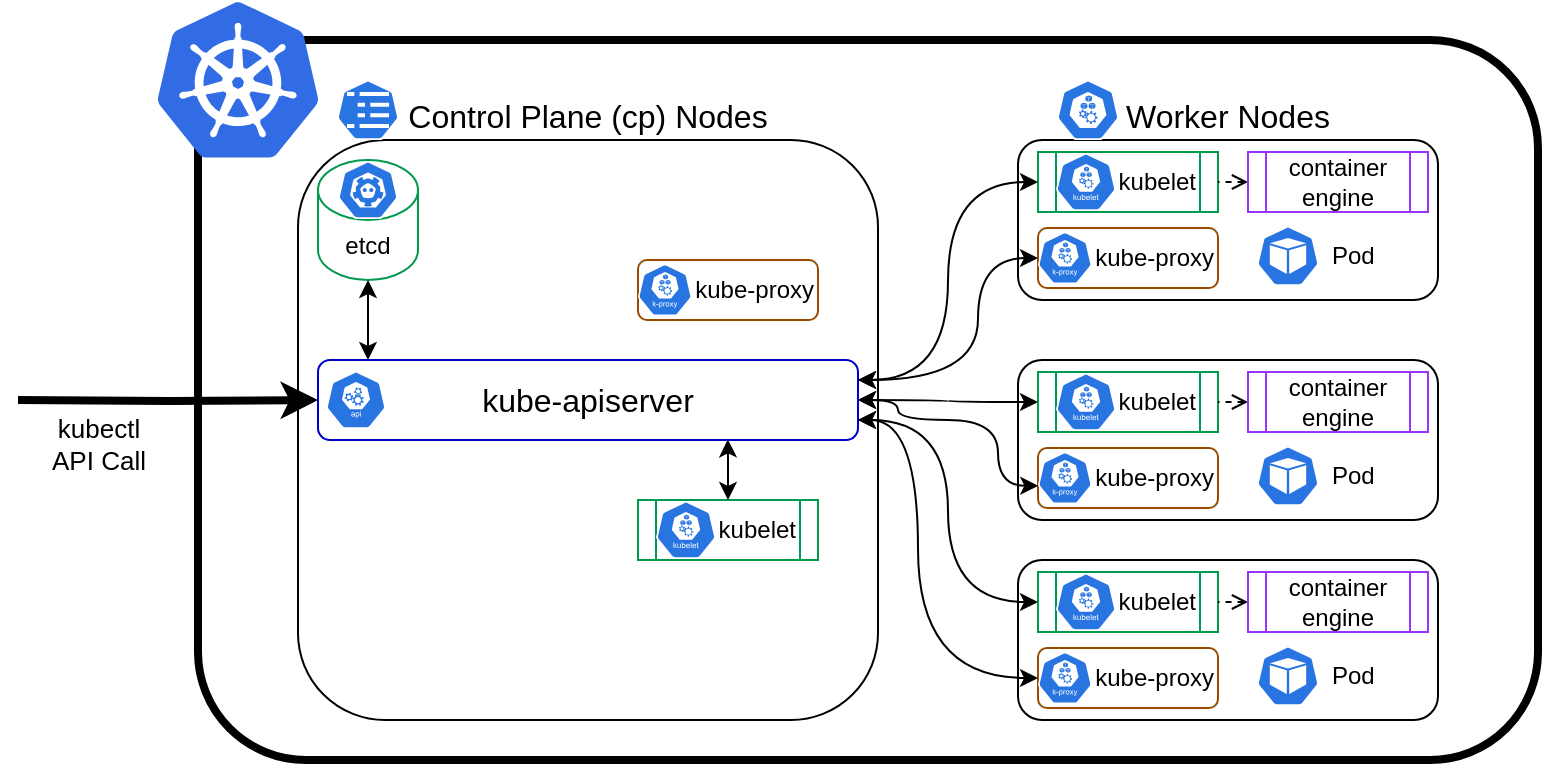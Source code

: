<mxfile version="21.5.1" type="device">
  <diagram name="Page-1" id="EP78m_guM2NGAbF6yLtC">
    <mxGraphModel dx="776" dy="712" grid="1" gridSize="10" guides="1" tooltips="1" connect="1" arrows="1" fold="1" page="1" pageScale="1" pageWidth="827" pageHeight="1169" math="0" shadow="0">
      <root>
        <mxCell id="0" />
        <mxCell id="1" value="Background" style="locked=1;" parent="0" />
        <mxCell id="VF-F0CnbNoAk2hL9MY8E-5" value="" style="whiteSpace=wrap;html=1;rounded=1;strokeWidth=4;" vertex="1" parent="1">
          <mxGeometry x="140" y="60" width="670" height="360" as="geometry" />
        </mxCell>
        <mxCell id="VF-F0CnbNoAk2hL9MY8E-6" value="" style="image;sketch=0;html=1;points=[];align=center;fontSize=12;image=img/lib/mscae/Kubernetes.svg;aspect=fixed;" vertex="1" parent="1">
          <mxGeometry x="120" y="40" width="80" height="80" as="geometry" />
        </mxCell>
        <mxCell id="VF-F0CnbNoAk2hL9MY8E-1" value="ControlPlane" style="locked=1;" parent="0" />
        <mxCell id="VF-F0CnbNoAk2hL9MY8E-7" value="Control Plane (cp) Nodes" style="whiteSpace=wrap;html=1;rounded=1;labelPosition=center;verticalLabelPosition=top;align=center;verticalAlign=bottom;fontSize=16;" vertex="1" parent="VF-F0CnbNoAk2hL9MY8E-1">
          <mxGeometry x="190" y="110" width="290" height="290" as="geometry" />
        </mxCell>
        <mxCell id="VF-F0CnbNoAk2hL9MY8E-117" value="" style="sketch=0;html=1;dashed=0;whitespace=wrap;fillColor=#2875E2;strokeColor=#ffffff;points=[[0.005,0.63,0],[0.1,0.2,0],[0.9,0.2,0],[0.5,0,0],[0.995,0.63,0],[0.72,0.99,0],[0.5,1,0],[0.28,0.99,0]];verticalLabelPosition=bottom;align=center;verticalAlign=top;shape=mxgraph.kubernetes.icon;prIcon=cm" vertex="1" parent="VF-F0CnbNoAk2hL9MY8E-1">
          <mxGeometry x="200" y="80" width="50" height="30" as="geometry" />
        </mxCell>
        <mxCell id="VF-F0CnbNoAk2hL9MY8E-2" value="WorkerNodes" style="locked=1;" parent="0" />
        <mxCell id="VF-F0CnbNoAk2hL9MY8E-8" value="Worker Nodes" style="whiteSpace=wrap;html=1;rounded=1;labelPosition=center;verticalLabelPosition=top;align=center;verticalAlign=bottom;fontSize=16;" vertex="1" parent="VF-F0CnbNoAk2hL9MY8E-2">
          <mxGeometry x="550" y="110" width="210" height="80" as="geometry" />
        </mxCell>
        <mxCell id="VF-F0CnbNoAk2hL9MY8E-9" value="" style="whiteSpace=wrap;html=1;rounded=1;" vertex="1" parent="VF-F0CnbNoAk2hL9MY8E-2">
          <mxGeometry x="550" y="320" width="210" height="80" as="geometry" />
        </mxCell>
        <mxCell id="VF-F0CnbNoAk2hL9MY8E-10" value="" style="whiteSpace=wrap;html=1;rounded=1;" vertex="1" parent="VF-F0CnbNoAk2hL9MY8E-2">
          <mxGeometry x="550" y="220" width="210" height="80" as="geometry" />
        </mxCell>
        <mxCell id="VF-F0CnbNoAk2hL9MY8E-116" value="" style="sketch=0;html=1;dashed=0;whitespace=wrap;fillColor=#2875E2;strokeColor=#ffffff;points=[[0.005,0.63,0],[0.1,0.2,0],[0.9,0.2,0],[0.5,0,0],[0.995,0.63,0],[0.72,0.99,0],[0.5,1,0],[0.28,0.99,0]];verticalLabelPosition=bottom;align=center;verticalAlign=top;shape=mxgraph.kubernetes.icon;prIcon=node" vertex="1" parent="VF-F0CnbNoAk2hL9MY8E-2">
          <mxGeometry x="560" y="80" width="50" height="30" as="geometry" />
        </mxCell>
        <mxCell id="VF-F0CnbNoAk2hL9MY8E-16" value="kube-apiserver" style="locked=1;" parent="0" />
        <mxCell id="VF-F0CnbNoAk2hL9MY8E-11" value="&lt;font style=&quot;font-size: 16px;&quot;&gt;kube-apiserver&lt;/font&gt;" style="whiteSpace=wrap;html=1;rounded=1;strokeColor=#0000CC;labelPosition=center;verticalLabelPosition=middle;align=center;verticalAlign=middle;" vertex="1" parent="VF-F0CnbNoAk2hL9MY8E-16">
          <mxGeometry x="200" y="220" width="270" height="40" as="geometry" />
        </mxCell>
        <mxCell id="VF-F0CnbNoAk2hL9MY8E-20" value="" style="sketch=0;html=1;dashed=0;whitespace=wrap;fillColor=#2875E2;strokeColor=#ffffff;points=[[0.005,0.63,0],[0.1,0.2,0],[0.9,0.2,0],[0.5,0,0],[0.995,0.63,0],[0.72,0.99,0],[0.5,1,0],[0.28,0.99,0]];verticalLabelPosition=bottom;align=center;verticalAlign=top;shape=mxgraph.kubernetes.icon;prIcon=api" vertex="1" parent="VF-F0CnbNoAk2hL9MY8E-16">
          <mxGeometry x="204" y="225" width="30" height="30" as="geometry" />
        </mxCell>
        <mxCell id="VF-F0CnbNoAk2hL9MY8E-17" value="etcd" style="locked=1;" parent="0" />
        <mxCell id="VF-F0CnbNoAk2hL9MY8E-12" value="etcd" style="shape=cylinder3;whiteSpace=wrap;html=1;boundedLbl=1;backgroundOutline=1;size=15;strokeColor=#00994D;" vertex="1" parent="VF-F0CnbNoAk2hL9MY8E-17">
          <mxGeometry x="200" y="120" width="50" height="60" as="geometry" />
        </mxCell>
        <mxCell id="VF-F0CnbNoAk2hL9MY8E-13" style="edgeStyle=orthogonalEdgeStyle;rounded=0;orthogonalLoop=1;jettySize=auto;html=1;startArrow=classic;startFill=1;" edge="1" parent="VF-F0CnbNoAk2hL9MY8E-17" source="VF-F0CnbNoAk2hL9MY8E-12">
          <mxGeometry relative="1" as="geometry">
            <mxPoint x="225" y="220" as="targetPoint" />
          </mxGeometry>
        </mxCell>
        <mxCell id="VF-F0CnbNoAk2hL9MY8E-21" value="" style="sketch=0;html=1;dashed=0;whitespace=wrap;fillColor=#2875E2;strokeColor=#ffffff;points=[[0.005,0.63,0],[0.1,0.2,0],[0.9,0.2,0],[0.5,0,0],[0.995,0.63,0],[0.72,0.99,0],[0.5,1,0],[0.28,0.99,0]];verticalLabelPosition=bottom;align=center;verticalAlign=top;shape=mxgraph.kubernetes.icon;prIcon=etcd" vertex="1" parent="VF-F0CnbNoAk2hL9MY8E-17">
          <mxGeometry x="210" y="120" width="30" height="30" as="geometry" />
        </mxCell>
        <mxCell id="VF-F0CnbNoAk2hL9MY8E-19" value="kubectl" style="locked=1;" parent="0" />
        <mxCell id="VF-F0CnbNoAk2hL9MY8E-15" style="edgeStyle=orthogonalEdgeStyle;rounded=0;orthogonalLoop=1;jettySize=auto;html=1;entryX=0;entryY=0.5;entryDx=0;entryDy=0;strokeWidth=4;" edge="1" parent="VF-F0CnbNoAk2hL9MY8E-19" target="VF-F0CnbNoAk2hL9MY8E-11">
          <mxGeometry relative="1" as="geometry">
            <mxPoint x="50" y="240" as="sourcePoint" />
          </mxGeometry>
        </mxCell>
        <mxCell id="VF-F0CnbNoAk2hL9MY8E-18" value="kubectl&lt;br style=&quot;font-size: 13px;&quot;&gt;API Call" style="edgeLabel;html=1;align=center;verticalAlign=top;resizable=0;points=[];labelPosition=center;verticalLabelPosition=bottom;fontSize=13;" vertex="1" connectable="0" parent="VF-F0CnbNoAk2hL9MY8E-15">
          <mxGeometry x="-0.32" y="-2" relative="1" as="geometry">
            <mxPoint x="-11" y="-2" as="offset" />
          </mxGeometry>
        </mxCell>
        <mxCell id="VF-F0CnbNoAk2hL9MY8E-23" value="kube-controller-manager" style="locked=1;" parent="0" visible="0" />
        <mxCell id="VF-F0CnbNoAk2hL9MY8E-25" value="" style="group" vertex="1" connectable="0" parent="VF-F0CnbNoAk2hL9MY8E-23">
          <mxGeometry x="280" y="130" width="150" height="40" as="geometry" />
        </mxCell>
        <mxCell id="VF-F0CnbNoAk2hL9MY8E-22" value="kube-control-manager" style="whiteSpace=wrap;html=1;rounded=1;align=right;" vertex="1" parent="VF-F0CnbNoAk2hL9MY8E-25">
          <mxGeometry width="150" height="30" as="geometry" />
        </mxCell>
        <mxCell id="VF-F0CnbNoAk2hL9MY8E-24" value="" style="sketch=0;html=1;dashed=0;whitespace=wrap;fillColor=#2875E2;strokeColor=#ffffff;points=[[0.005,0.63,0],[0.1,0.2,0],[0.9,0.2,0],[0.5,0,0],[0.995,0.63,0],[0.72,0.99,0],[0.5,1,0],[0.28,0.99,0]];verticalLabelPosition=bottom;align=center;verticalAlign=top;shape=mxgraph.kubernetes.icon;prIcon=c_m" vertex="1" parent="VF-F0CnbNoAk2hL9MY8E-25">
          <mxGeometry width="30" height="30" as="geometry" />
        </mxCell>
        <mxCell id="VF-F0CnbNoAk2hL9MY8E-39" style="edgeStyle=orthogonalEdgeStyle;rounded=0;orthogonalLoop=1;jettySize=auto;html=1;entryX=0.435;entryY=0;entryDx=0;entryDy=0;entryPerimeter=0;startArrow=classic;startFill=1;exitX=0.25;exitY=1;exitDx=0;exitDy=0;" edge="1" parent="VF-F0CnbNoAk2hL9MY8E-23" source="VF-F0CnbNoAk2hL9MY8E-22" target="VF-F0CnbNoAk2hL9MY8E-11">
          <mxGeometry relative="1" as="geometry" />
        </mxCell>
        <mxCell id="VF-F0CnbNoAk2hL9MY8E-26" value="kube-scheduler" style="locked=1;" parent="0" visible="0" />
        <mxCell id="VF-F0CnbNoAk2hL9MY8E-29" value="" style="group" vertex="1" connectable="0" parent="VF-F0CnbNoAk2hL9MY8E-26">
          <mxGeometry x="200" y="290" width="120" height="30" as="geometry" />
        </mxCell>
        <mxCell id="VF-F0CnbNoAk2hL9MY8E-27" value="kube-scheduler" style="whiteSpace=wrap;html=1;rounded=1;align=right;" vertex="1" parent="VF-F0CnbNoAk2hL9MY8E-29">
          <mxGeometry width="120" height="30" as="geometry" />
        </mxCell>
        <mxCell id="VF-F0CnbNoAk2hL9MY8E-28" value="" style="sketch=0;html=1;dashed=0;whitespace=wrap;fillColor=#2875E2;strokeColor=#ffffff;points=[[0.005,0.63,0],[0.1,0.2,0],[0.9,0.2,0],[0.5,0,0],[0.995,0.63,0],[0.72,0.99,0],[0.5,1,0],[0.28,0.99,0]];verticalLabelPosition=bottom;align=center;verticalAlign=top;shape=mxgraph.kubernetes.icon;prIcon=sched" vertex="1" parent="VF-F0CnbNoAk2hL9MY8E-29">
          <mxGeometry width="30" height="30" as="geometry" />
        </mxCell>
        <mxCell id="VF-F0CnbNoAk2hL9MY8E-30" style="edgeStyle=orthogonalEdgeStyle;rounded=0;orthogonalLoop=1;jettySize=auto;html=1;entryX=0.219;entryY=0.95;entryDx=0;entryDy=0;entryPerimeter=0;startArrow=classic;startFill=1;" edge="1" parent="VF-F0CnbNoAk2hL9MY8E-26" source="VF-F0CnbNoAk2hL9MY8E-27" target="VF-F0CnbNoAk2hL9MY8E-11">
          <mxGeometry relative="1" as="geometry" />
        </mxCell>
        <mxCell id="VF-F0CnbNoAk2hL9MY8E-34" value="cloud-controller-manager" style="locked=1;" parent="0" visible="0" />
        <mxCell id="VF-F0CnbNoAk2hL9MY8E-37" style="edgeStyle=orthogonalEdgeStyle;rounded=0;orthogonalLoop=1;jettySize=auto;html=1;entryX=0.5;entryY=1;entryDx=0;entryDy=0;startArrow=classic;startFill=1;dashed=1;exitX=0.844;exitY=0;exitDx=0;exitDy=0;exitPerimeter=0;" edge="1" parent="VF-F0CnbNoAk2hL9MY8E-34" source="VF-F0CnbNoAk2hL9MY8E-35" target="VF-F0CnbNoAk2hL9MY8E-11">
          <mxGeometry relative="1" as="geometry" />
        </mxCell>
        <mxCell id="VF-F0CnbNoAk2hL9MY8E-38" value="" style="group" vertex="1" connectable="0" parent="VF-F0CnbNoAk2hL9MY8E-34">
          <mxGeometry x="200" y="340" width="160" height="30" as="geometry" />
        </mxCell>
        <mxCell id="VF-F0CnbNoAk2hL9MY8E-35" value="cloud-control-manager" style="rounded=1;whiteSpace=wrap;html=1;align=right;dashed=1;" vertex="1" parent="VF-F0CnbNoAk2hL9MY8E-38">
          <mxGeometry width="160" height="30" as="geometry" />
        </mxCell>
        <mxCell id="VF-F0CnbNoAk2hL9MY8E-36" value="" style="sketch=0;html=1;dashed=1;whitespace=wrap;fillColor=#2875E2;strokeColor=#ffffff;points=[[0.005,0.63,0],[0.1,0.2,0],[0.9,0.2,0],[0.5,0,0],[0.995,0.63,0],[0.72,0.99,0],[0.5,1,0],[0.28,0.99,0]];verticalLabelPosition=bottom;align=center;verticalAlign=top;shape=mxgraph.kubernetes.icon;prIcon=c_c_m" vertex="1" parent="VF-F0CnbNoAk2hL9MY8E-38">
          <mxGeometry width="30" height="30" as="geometry" />
        </mxCell>
        <mxCell id="VF-F0CnbNoAk2hL9MY8E-41" value="kubelet" style="locked=1;" parent="0" />
        <mxCell id="VF-F0CnbNoAk2hL9MY8E-66" value="" style="group" vertex="1" connectable="0" parent="VF-F0CnbNoAk2hL9MY8E-41">
          <mxGeometry x="360" y="290" width="90" height="30" as="geometry" />
        </mxCell>
        <mxCell id="VF-F0CnbNoAk2hL9MY8E-64" value="kubelet" style="shape=process;whiteSpace=wrap;html=1;backgroundOutline=1;align=right;strokeColor=#00994D;" vertex="1" parent="VF-F0CnbNoAk2hL9MY8E-66">
          <mxGeometry width="90" height="30" as="geometry" />
        </mxCell>
        <mxCell id="VF-F0CnbNoAk2hL9MY8E-65" value="" style="sketch=0;html=1;dashed=0;whitespace=wrap;fillColor=#2875E2;strokeColor=#ffffff;points=[[0.005,0.63,0],[0.1,0.2,0],[0.9,0.2,0],[0.5,0,0],[0.995,0.63,0],[0.72,0.99,0],[0.5,1,0],[0.28,0.99,0]];verticalLabelPosition=bottom;align=center;verticalAlign=top;shape=mxgraph.kubernetes.icon;prIcon=kubelet" vertex="1" parent="VF-F0CnbNoAk2hL9MY8E-66">
          <mxGeometry x="9" width="30" height="30" as="geometry" />
        </mxCell>
        <mxCell id="VF-F0CnbNoAk2hL9MY8E-67" value="" style="group" vertex="1" connectable="0" parent="VF-F0CnbNoAk2hL9MY8E-41">
          <mxGeometry x="560" y="326" width="90" height="30" as="geometry" />
        </mxCell>
        <mxCell id="VF-F0CnbNoAk2hL9MY8E-68" value="kubelet" style="shape=process;whiteSpace=wrap;html=1;backgroundOutline=1;align=right;strokeColor=#00994D;" vertex="1" parent="VF-F0CnbNoAk2hL9MY8E-67">
          <mxGeometry width="90" height="30" as="geometry" />
        </mxCell>
        <mxCell id="VF-F0CnbNoAk2hL9MY8E-69" value="" style="sketch=0;html=1;dashed=0;whitespace=wrap;fillColor=#2875E2;strokeColor=#ffffff;points=[[0.005,0.63,0],[0.1,0.2,0],[0.9,0.2,0],[0.5,0,0],[0.995,0.63,0],[0.72,0.99,0],[0.5,1,0],[0.28,0.99,0]];verticalLabelPosition=bottom;align=center;verticalAlign=top;shape=mxgraph.kubernetes.icon;prIcon=kubelet" vertex="1" parent="VF-F0CnbNoAk2hL9MY8E-67">
          <mxGeometry x="9" width="30" height="30" as="geometry" />
        </mxCell>
        <mxCell id="VF-F0CnbNoAk2hL9MY8E-70" value="" style="group" vertex="1" connectable="0" parent="VF-F0CnbNoAk2hL9MY8E-41">
          <mxGeometry x="560" y="230" width="90" height="30" as="geometry" />
        </mxCell>
        <mxCell id="VF-F0CnbNoAk2hL9MY8E-71" value="kubelet" style="shape=process;whiteSpace=wrap;html=1;backgroundOutline=1;align=right;strokeColor=#00994D;" vertex="1" parent="VF-F0CnbNoAk2hL9MY8E-70">
          <mxGeometry y="-4" width="90" height="30" as="geometry" />
        </mxCell>
        <mxCell id="VF-F0CnbNoAk2hL9MY8E-72" value="" style="sketch=0;html=1;dashed=0;whitespace=wrap;fillColor=#2875E2;strokeColor=#ffffff;points=[[0.005,0.63,0],[0.1,0.2,0],[0.9,0.2,0],[0.5,0,0],[0.995,0.63,0],[0.72,0.99,0],[0.5,1,0],[0.28,0.99,0]];verticalLabelPosition=bottom;align=center;verticalAlign=top;shape=mxgraph.kubernetes.icon;prIcon=kubelet" vertex="1" parent="VF-F0CnbNoAk2hL9MY8E-70">
          <mxGeometry x="9" y="-4" width="30" height="30" as="geometry" />
        </mxCell>
        <mxCell id="VF-F0CnbNoAk2hL9MY8E-73" value="" style="group" vertex="1" connectable="0" parent="VF-F0CnbNoAk2hL9MY8E-41">
          <mxGeometry x="560" y="116" width="90" height="30" as="geometry" />
        </mxCell>
        <mxCell id="VF-F0CnbNoAk2hL9MY8E-74" value="kubelet" style="shape=process;whiteSpace=wrap;html=1;backgroundOutline=1;align=right;strokeColor=#00994D;" vertex="1" parent="VF-F0CnbNoAk2hL9MY8E-73">
          <mxGeometry width="90" height="30" as="geometry" />
        </mxCell>
        <mxCell id="VF-F0CnbNoAk2hL9MY8E-75" value="" style="sketch=0;html=1;dashed=0;whitespace=wrap;fillColor=#2875E2;strokeColor=#ffffff;points=[[0.005,0.63,0],[0.1,0.2,0],[0.9,0.2,0],[0.5,0,0],[0.995,0.63,0],[0.72,0.99,0],[0.5,1,0],[0.28,0.99,0]];verticalLabelPosition=bottom;align=center;verticalAlign=top;shape=mxgraph.kubernetes.icon;prIcon=kubelet" vertex="1" parent="VF-F0CnbNoAk2hL9MY8E-73">
          <mxGeometry x="9" width="30" height="30" as="geometry" />
        </mxCell>
        <mxCell id="VF-F0CnbNoAk2hL9MY8E-79" style="edgeStyle=orthogonalEdgeStyle;rounded=0;orthogonalLoop=1;jettySize=auto;html=1;entryX=0.759;entryY=0.992;entryDx=0;entryDy=0;startArrow=classic;startFill=1;entryPerimeter=0;" edge="1" parent="VF-F0CnbNoAk2hL9MY8E-41" source="VF-F0CnbNoAk2hL9MY8E-64" target="VF-F0CnbNoAk2hL9MY8E-11">
          <mxGeometry relative="1" as="geometry" />
        </mxCell>
        <mxCell id="VF-F0CnbNoAk2hL9MY8E-80" style="edgeStyle=orthogonalEdgeStyle;orthogonalLoop=1;jettySize=auto;html=1;exitX=0;exitY=0.5;exitDx=0;exitDy=0;entryX=1;entryY=0.75;entryDx=0;entryDy=0;curved=1;startArrow=classic;startFill=1;" edge="1" parent="VF-F0CnbNoAk2hL9MY8E-41" source="VF-F0CnbNoAk2hL9MY8E-68" target="VF-F0CnbNoAk2hL9MY8E-11">
          <mxGeometry relative="1" as="geometry" />
        </mxCell>
        <mxCell id="VF-F0CnbNoAk2hL9MY8E-81" style="edgeStyle=orthogonalEdgeStyle;orthogonalLoop=1;jettySize=auto;html=1;entryX=1;entryY=0.5;entryDx=0;entryDy=0;curved=1;startArrow=classic;startFill=1;exitX=0;exitY=0.5;exitDx=0;exitDy=0;" edge="1" parent="VF-F0CnbNoAk2hL9MY8E-41" source="VF-F0CnbNoAk2hL9MY8E-71" target="VF-F0CnbNoAk2hL9MY8E-11">
          <mxGeometry relative="1" as="geometry" />
        </mxCell>
        <mxCell id="VF-F0CnbNoAk2hL9MY8E-83" style="edgeStyle=orthogonalEdgeStyle;orthogonalLoop=1;jettySize=auto;html=1;entryX=1;entryY=0.25;entryDx=0;entryDy=0;curved=1;startArrow=classic;startFill=1;" edge="1" parent="VF-F0CnbNoAk2hL9MY8E-41" source="VF-F0CnbNoAk2hL9MY8E-74" target="VF-F0CnbNoAk2hL9MY8E-11">
          <mxGeometry relative="1" as="geometry" />
        </mxCell>
        <mxCell id="VF-F0CnbNoAk2hL9MY8E-63" value="kube-proxy" style="locked=1;" parent="0" />
        <mxCell id="VF-F0CnbNoAk2hL9MY8E-94" value="" style="group" vertex="1" connectable="0" parent="VF-F0CnbNoAk2hL9MY8E-63">
          <mxGeometry x="560" y="364" width="90" height="30" as="geometry" />
        </mxCell>
        <mxCell id="VF-F0CnbNoAk2hL9MY8E-95" value="kube-proxy" style="rounded=1;whiteSpace=wrap;html=1;align=right;strokeColor=#994C00;" vertex="1" parent="VF-F0CnbNoAk2hL9MY8E-94">
          <mxGeometry width="90" height="30" as="geometry" />
        </mxCell>
        <mxCell id="VF-F0CnbNoAk2hL9MY8E-96" value="" style="sketch=0;html=1;dashed=0;whitespace=wrap;fillColor=#2875E2;strokeColor=#ffffff;points=[[0.005,0.63,0],[0.1,0.2,0],[0.9,0.2,0],[0.5,0,0],[0.995,0.63,0],[0.72,0.99,0],[0.5,1,0],[0.28,0.99,0]];verticalLabelPosition=bottom;align=center;verticalAlign=top;shape=mxgraph.kubernetes.icon;prIcon=k_proxy" vertex="1" parent="VF-F0CnbNoAk2hL9MY8E-94">
          <mxGeometry width="27" height="30" as="geometry" />
        </mxCell>
        <mxCell id="VF-F0CnbNoAk2hL9MY8E-97" value="" style="group" vertex="1" connectable="0" parent="VF-F0CnbNoAk2hL9MY8E-63">
          <mxGeometry x="360" y="170" width="90" height="30" as="geometry" />
        </mxCell>
        <mxCell id="VF-F0CnbNoAk2hL9MY8E-98" value="kube-proxy" style="rounded=1;whiteSpace=wrap;html=1;align=right;strokeColor=#994C00;" vertex="1" parent="VF-F0CnbNoAk2hL9MY8E-97">
          <mxGeometry width="90" height="30" as="geometry" />
        </mxCell>
        <mxCell id="VF-F0CnbNoAk2hL9MY8E-99" value="" style="sketch=0;html=1;dashed=0;whitespace=wrap;fillColor=#2875E2;strokeColor=#ffffff;points=[[0.005,0.63,0],[0.1,0.2,0],[0.9,0.2,0],[0.5,0,0],[0.995,0.63,0],[0.72,0.99,0],[0.5,1,0],[0.28,0.99,0]];verticalLabelPosition=bottom;align=center;verticalAlign=top;shape=mxgraph.kubernetes.icon;prIcon=k_proxy" vertex="1" parent="VF-F0CnbNoAk2hL9MY8E-97">
          <mxGeometry width="27" height="30" as="geometry" />
        </mxCell>
        <mxCell id="VF-F0CnbNoAk2hL9MY8E-100" value="" style="group" vertex="1" connectable="0" parent="VF-F0CnbNoAk2hL9MY8E-63">
          <mxGeometry x="560" y="264" width="90" height="30" as="geometry" />
        </mxCell>
        <mxCell id="VF-F0CnbNoAk2hL9MY8E-101" value="kube-proxy" style="rounded=1;whiteSpace=wrap;html=1;align=right;strokeColor=#994C00;" vertex="1" parent="VF-F0CnbNoAk2hL9MY8E-100">
          <mxGeometry width="90" height="30" as="geometry" />
        </mxCell>
        <mxCell id="VF-F0CnbNoAk2hL9MY8E-107" style="edgeStyle=orthogonalEdgeStyle;orthogonalLoop=1;jettySize=auto;html=1;curved=1;exitX=0.005;exitY=0.63;exitDx=0;exitDy=0;exitPerimeter=0;startArrow=classic;startFill=1;" edge="1" parent="VF-F0CnbNoAk2hL9MY8E-100" source="VF-F0CnbNoAk2hL9MY8E-102">
          <mxGeometry relative="1" as="geometry">
            <mxPoint x="-90" y="-24" as="targetPoint" />
            <Array as="points">
              <mxPoint x="-20" y="19" />
              <mxPoint x="-20" y="-14" />
              <mxPoint x="-70" y="-14" />
              <mxPoint x="-70" y="-24" />
            </Array>
          </mxGeometry>
        </mxCell>
        <mxCell id="VF-F0CnbNoAk2hL9MY8E-102" value="" style="sketch=0;html=1;dashed=0;whitespace=wrap;fillColor=#2875E2;strokeColor=#ffffff;points=[[0.005,0.63,0],[0.1,0.2,0],[0.9,0.2,0],[0.5,0,0],[0.995,0.63,0],[0.72,0.99,0],[0.5,1,0],[0.28,0.99,0]];verticalLabelPosition=bottom;align=center;verticalAlign=top;shape=mxgraph.kubernetes.icon;prIcon=k_proxy" vertex="1" parent="VF-F0CnbNoAk2hL9MY8E-100">
          <mxGeometry width="27" height="30" as="geometry" />
        </mxCell>
        <mxCell id="VF-F0CnbNoAk2hL9MY8E-103" value="" style="group" vertex="1" connectable="0" parent="VF-F0CnbNoAk2hL9MY8E-63">
          <mxGeometry x="560" y="154" width="90" height="30" as="geometry" />
        </mxCell>
        <mxCell id="VF-F0CnbNoAk2hL9MY8E-104" value="kube-proxy" style="rounded=1;whiteSpace=wrap;html=1;align=right;strokeColor=#994C00;" vertex="1" parent="VF-F0CnbNoAk2hL9MY8E-103">
          <mxGeometry width="90" height="30" as="geometry" />
        </mxCell>
        <mxCell id="VF-F0CnbNoAk2hL9MY8E-108" style="edgeStyle=orthogonalEdgeStyle;orthogonalLoop=1;jettySize=auto;html=1;curved=1;startArrow=classic;startFill=1;" edge="1" parent="VF-F0CnbNoAk2hL9MY8E-103" source="VF-F0CnbNoAk2hL9MY8E-105">
          <mxGeometry relative="1" as="geometry">
            <mxPoint x="-90" y="76" as="targetPoint" />
            <Array as="points">
              <mxPoint x="-30" y="15" />
              <mxPoint x="-30" y="76" />
            </Array>
          </mxGeometry>
        </mxCell>
        <mxCell id="VF-F0CnbNoAk2hL9MY8E-105" value="" style="sketch=0;html=1;dashed=0;whitespace=wrap;fillColor=#2875E2;strokeColor=#ffffff;points=[[0.005,0.63,0],[0.1,0.2,0],[0.9,0.2,0],[0.5,0,0],[0.995,0.63,0],[0.72,0.99,0],[0.5,1,0],[0.28,0.99,0]];verticalLabelPosition=bottom;align=center;verticalAlign=top;shape=mxgraph.kubernetes.icon;prIcon=k_proxy" vertex="1" parent="VF-F0CnbNoAk2hL9MY8E-103">
          <mxGeometry width="27" height="30" as="geometry" />
        </mxCell>
        <mxCell id="VF-F0CnbNoAk2hL9MY8E-106" style="edgeStyle=orthogonalEdgeStyle;orthogonalLoop=1;jettySize=auto;html=1;entryX=1;entryY=0.75;entryDx=0;entryDy=0;curved=1;startArrow=classic;startFill=1;" edge="1" parent="VF-F0CnbNoAk2hL9MY8E-63" source="VF-F0CnbNoAk2hL9MY8E-96" target="VF-F0CnbNoAk2hL9MY8E-11">
          <mxGeometry relative="1" as="geometry">
            <Array as="points">
              <mxPoint x="500" y="379" />
              <mxPoint x="500" y="250" />
            </Array>
          </mxGeometry>
        </mxCell>
        <mxCell id="VF-F0CnbNoAk2hL9MY8E-109" value="container-runtime" style="locked=1;" parent="0" />
        <mxCell id="VF-F0CnbNoAk2hL9MY8E-113" style="edgeStyle=orthogonalEdgeStyle;rounded=0;orthogonalLoop=1;jettySize=auto;html=1;exitX=0;exitY=0.5;exitDx=0;exitDy=0;entryX=1;entryY=0.5;entryDx=0;entryDy=0;dashed=1;endArrow=none;endFill=0;startArrow=open;startFill=0;" edge="1" parent="VF-F0CnbNoAk2hL9MY8E-109" source="VF-F0CnbNoAk2hL9MY8E-110" target="VF-F0CnbNoAk2hL9MY8E-74">
          <mxGeometry relative="1" as="geometry" />
        </mxCell>
        <mxCell id="VF-F0CnbNoAk2hL9MY8E-110" value="container&lt;br&gt;engine" style="shape=process;whiteSpace=wrap;html=1;backgroundOutline=1;strokeColor=#9933FF;" vertex="1" parent="VF-F0CnbNoAk2hL9MY8E-109">
          <mxGeometry x="665" y="116" width="90" height="30" as="geometry" />
        </mxCell>
        <mxCell id="VF-F0CnbNoAk2hL9MY8E-114" style="edgeStyle=orthogonalEdgeStyle;rounded=0;orthogonalLoop=1;jettySize=auto;html=1;exitX=0;exitY=0.5;exitDx=0;exitDy=0;entryX=1;entryY=0.5;entryDx=0;entryDy=0;dashed=1;startArrow=open;startFill=0;endArrow=none;endFill=0;" edge="1" parent="VF-F0CnbNoAk2hL9MY8E-109" source="VF-F0CnbNoAk2hL9MY8E-111" target="VF-F0CnbNoAk2hL9MY8E-71">
          <mxGeometry relative="1" as="geometry" />
        </mxCell>
        <mxCell id="VF-F0CnbNoAk2hL9MY8E-111" value="container&lt;br&gt;engine" style="shape=process;whiteSpace=wrap;html=1;backgroundOutline=1;strokeColor=#9933FF;" vertex="1" parent="VF-F0CnbNoAk2hL9MY8E-109">
          <mxGeometry x="665" y="226" width="90" height="30" as="geometry" />
        </mxCell>
        <mxCell id="VF-F0CnbNoAk2hL9MY8E-115" style="edgeStyle=orthogonalEdgeStyle;rounded=0;orthogonalLoop=1;jettySize=auto;html=1;exitX=0;exitY=0.5;exitDx=0;exitDy=0;entryX=1;entryY=0.5;entryDx=0;entryDy=0;endArrow=none;endFill=0;startArrow=open;startFill=0;dashed=1;" edge="1" parent="VF-F0CnbNoAk2hL9MY8E-109" source="VF-F0CnbNoAk2hL9MY8E-112" target="VF-F0CnbNoAk2hL9MY8E-68">
          <mxGeometry relative="1" as="geometry" />
        </mxCell>
        <mxCell id="VF-F0CnbNoAk2hL9MY8E-112" value="container&lt;br&gt;engine" style="shape=process;whiteSpace=wrap;html=1;backgroundOutline=1;strokeColor=#9933FF;" vertex="1" parent="VF-F0CnbNoAk2hL9MY8E-109">
          <mxGeometry x="665" y="326" width="90" height="30" as="geometry" />
        </mxCell>
        <mxCell id="VF-F0CnbNoAk2hL9MY8E-118" value="Pods" style="locked=1;" parent="0" />
        <mxCell id="VF-F0CnbNoAk2hL9MY8E-119" value="Pod" style="sketch=0;html=1;dashed=0;whitespace=wrap;fillColor=#2875E2;strokeColor=#ffffff;points=[[0.005,0.63,0],[0.1,0.2,0],[0.9,0.2,0],[0.5,0,0],[0.995,0.63,0],[0.72,0.99,0],[0.5,1,0],[0.28,0.99,0]];verticalLabelPosition=middle;align=left;verticalAlign=middle;shape=mxgraph.kubernetes.icon;prIcon=pod;labelPosition=right;" vertex="1" parent="VF-F0CnbNoAk2hL9MY8E-118">
          <mxGeometry x="665" y="363" width="40" height="30" as="geometry" />
        </mxCell>
        <mxCell id="VF-F0CnbNoAk2hL9MY8E-120" value="Pod" style="sketch=0;html=1;dashed=0;whitespace=wrap;fillColor=#2875E2;strokeColor=#ffffff;points=[[0.005,0.63,0],[0.1,0.2,0],[0.9,0.2,0],[0.5,0,0],[0.995,0.63,0],[0.72,0.99,0],[0.5,1,0],[0.28,0.99,0]];verticalLabelPosition=middle;align=left;verticalAlign=middle;shape=mxgraph.kubernetes.icon;prIcon=pod;labelPosition=right;" vertex="1" parent="VF-F0CnbNoAk2hL9MY8E-118">
          <mxGeometry x="665" y="263" width="40" height="30" as="geometry" />
        </mxCell>
        <mxCell id="VF-F0CnbNoAk2hL9MY8E-121" value="Pod" style="sketch=0;html=1;dashed=0;whitespace=wrap;fillColor=#2875E2;strokeColor=#ffffff;points=[[0.005,0.63,0],[0.1,0.2,0],[0.9,0.2,0],[0.5,0,0],[0.995,0.63,0],[0.72,0.99,0],[0.5,1,0],[0.28,0.99,0]];verticalLabelPosition=middle;align=left;verticalAlign=middle;shape=mxgraph.kubernetes.icon;prIcon=pod;labelPosition=right;" vertex="1" parent="VF-F0CnbNoAk2hL9MY8E-118">
          <mxGeometry x="665" y="153" width="40" height="30" as="geometry" />
        </mxCell>
      </root>
    </mxGraphModel>
  </diagram>
</mxfile>

